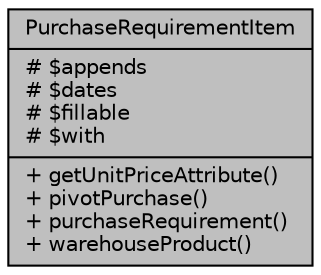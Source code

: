 digraph "PurchaseRequirementItem"
{
 // LATEX_PDF_SIZE
  bgcolor="transparent";
  edge [fontname="Helvetica",fontsize="10",labelfontname="Helvetica",labelfontsize="10"];
  node [fontname="Helvetica",fontsize="10",shape=record];
  Node1 [label="{PurchaseRequirementItem\n|# $appends\l# $dates\l# $fillable\l# $with\l|+ getUnitPriceAttribute()\l+ pivotPurchase()\l+ purchaseRequirement()\l+ warehouseProduct()\l}",height=0.2,width=0.4,color="black", fillcolor="grey75", style="filled", fontcolor="black",tooltip="Datos de los productos o servicios en los requerimientos de compras."];
}
